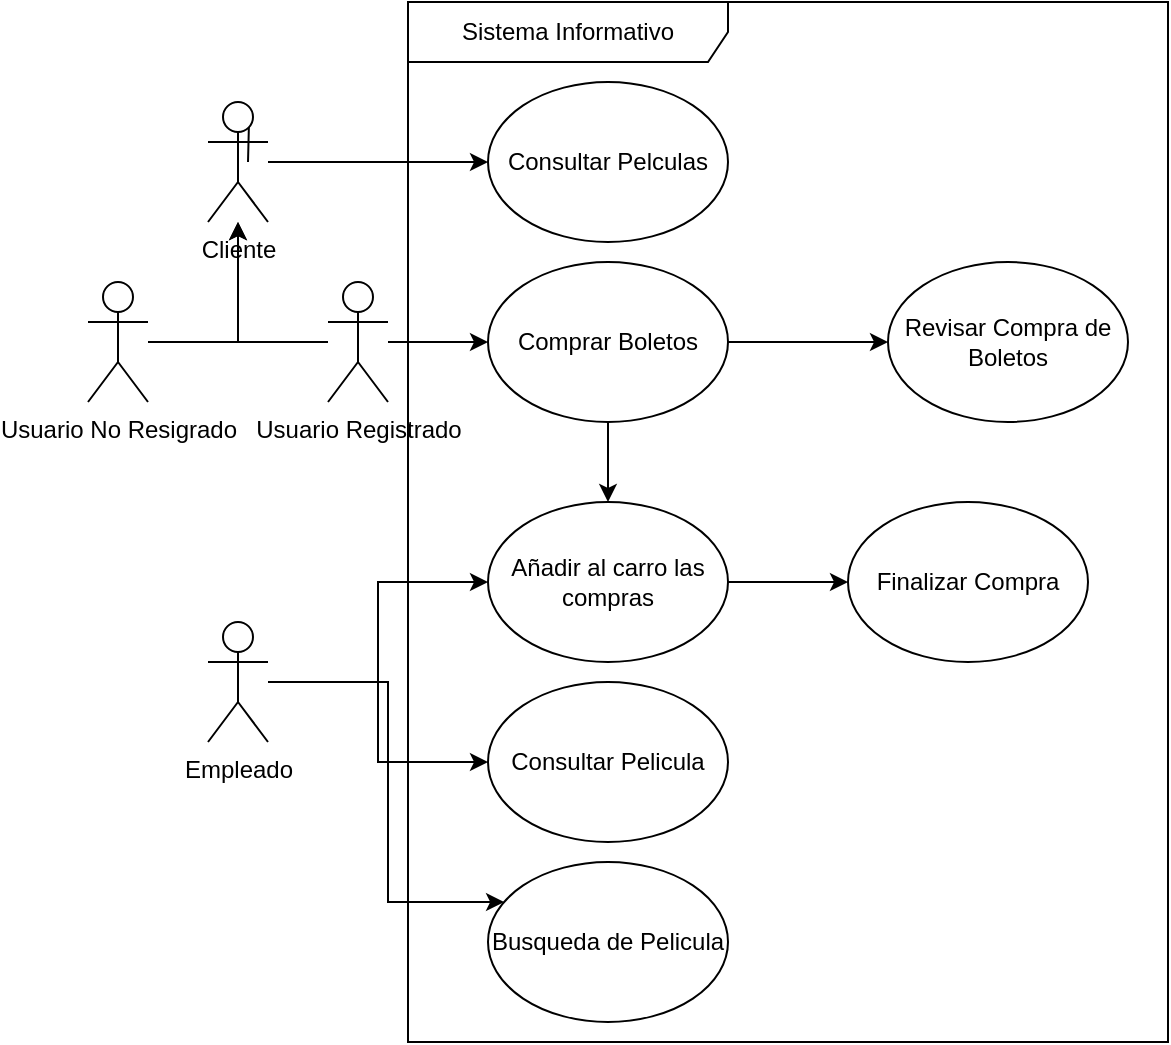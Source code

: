 <mxfile version="21.3.7" type="github" pages="2">
  <diagram name="Página-1" id="88Tyf-1GNZsHekYXP4lc">
    <mxGraphModel dx="978" dy="1718" grid="1" gridSize="10" guides="1" tooltips="1" connect="1" arrows="1" fold="1" page="1" pageScale="1" pageWidth="827" pageHeight="1169" math="0" shadow="0">
      <root>
        <mxCell id="0" />
        <mxCell id="1" parent="0" />
        <mxCell id="S4cm1oCKNySFymN3LoQ2-26" style="edgeStyle=orthogonalEdgeStyle;rounded=0;orthogonalLoop=1;jettySize=auto;html=1;" edge="1" parent="1" source="S4cm1oCKNySFymN3LoQ2-3" target="S4cm1oCKNySFymN3LoQ2-11">
          <mxGeometry relative="1" as="geometry">
            <mxPoint x="370" y="50" as="sourcePoint" />
          </mxGeometry>
        </mxCell>
        <mxCell id="S4cm1oCKNySFymN3LoQ2-6" value="Consultar Pelicula" style="ellipse;whiteSpace=wrap;html=1;" vertex="1" parent="1">
          <mxGeometry x="490" y="310" width="120" height="80" as="geometry" />
        </mxCell>
        <mxCell id="S4cm1oCKNySFymN3LoQ2-8" value="Busqueda de Pelicula" style="ellipse;whiteSpace=wrap;html=1;" vertex="1" parent="1">
          <mxGeometry x="490" y="400" width="120" height="80" as="geometry" />
        </mxCell>
        <mxCell id="S4cm1oCKNySFymN3LoQ2-19" value="" style="edgeStyle=orthogonalEdgeStyle;rounded=0;orthogonalLoop=1;jettySize=auto;html=1;" edge="1" parent="1" source="S4cm1oCKNySFymN3LoQ2-9" target="S4cm1oCKNySFymN3LoQ2-10">
          <mxGeometry relative="1" as="geometry" />
        </mxCell>
        <mxCell id="S4cm1oCKNySFymN3LoQ2-9" value="Añadir al carro las compras" style="ellipse;whiteSpace=wrap;html=1;" vertex="1" parent="1">
          <mxGeometry x="490" y="220" width="120" height="80" as="geometry" />
        </mxCell>
        <mxCell id="S4cm1oCKNySFymN3LoQ2-10" value="Finalizar Compra" style="ellipse;whiteSpace=wrap;html=1;" vertex="1" parent="1">
          <mxGeometry x="670" y="220" width="120" height="80" as="geometry" />
        </mxCell>
        <mxCell id="S4cm1oCKNySFymN3LoQ2-11" value="Consultar Pelculas" style="ellipse;whiteSpace=wrap;html=1;" vertex="1" parent="1">
          <mxGeometry x="490" y="10" width="120" height="80" as="geometry" />
        </mxCell>
        <mxCell id="S4cm1oCKNySFymN3LoQ2-42" value="" style="edgeStyle=orthogonalEdgeStyle;rounded=0;orthogonalLoop=1;jettySize=auto;html=1;" edge="1" parent="1" source="S4cm1oCKNySFymN3LoQ2-39" target="S4cm1oCKNySFymN3LoQ2-3">
          <mxGeometry relative="1" as="geometry" />
        </mxCell>
        <mxCell id="S4cm1oCKNySFymN3LoQ2-39" value="Usuario No Resigrado" style="shape=umlActor;verticalLabelPosition=bottom;verticalAlign=top;html=1;outlineConnect=0;" vertex="1" parent="1">
          <mxGeometry x="290" y="110" width="30" height="60" as="geometry" />
        </mxCell>
        <mxCell id="S4cm1oCKNySFymN3LoQ2-43" style="edgeStyle=orthogonalEdgeStyle;rounded=0;orthogonalLoop=1;jettySize=auto;html=1;" edge="1" parent="1" source="S4cm1oCKNySFymN3LoQ2-41" target="S4cm1oCKNySFymN3LoQ2-3">
          <mxGeometry relative="1" as="geometry" />
        </mxCell>
        <mxCell id="S4cm1oCKNySFymN3LoQ2-45" value="" style="edgeStyle=orthogonalEdgeStyle;rounded=0;orthogonalLoop=1;jettySize=auto;html=1;" edge="1" parent="1" source="S4cm1oCKNySFymN3LoQ2-41" target="S4cm1oCKNySFymN3LoQ2-44">
          <mxGeometry relative="1" as="geometry" />
        </mxCell>
        <mxCell id="S4cm1oCKNySFymN3LoQ2-41" value="Usuario Registrado" style="shape=umlActor;verticalLabelPosition=bottom;verticalAlign=top;html=1;outlineConnect=0;" vertex="1" parent="1">
          <mxGeometry x="410" y="110" width="30" height="60" as="geometry" />
        </mxCell>
        <mxCell id="S4cm1oCKNySFymN3LoQ2-47" value="" style="edgeStyle=orthogonalEdgeStyle;rounded=0;orthogonalLoop=1;jettySize=auto;html=1;" edge="1" parent="1" source="S4cm1oCKNySFymN3LoQ2-44" target="S4cm1oCKNySFymN3LoQ2-46">
          <mxGeometry relative="1" as="geometry" />
        </mxCell>
        <mxCell id="S4cm1oCKNySFymN3LoQ2-48" style="edgeStyle=orthogonalEdgeStyle;rounded=0;orthogonalLoop=1;jettySize=auto;html=1;" edge="1" parent="1" source="S4cm1oCKNySFymN3LoQ2-44" target="S4cm1oCKNySFymN3LoQ2-9">
          <mxGeometry relative="1" as="geometry" />
        </mxCell>
        <mxCell id="S4cm1oCKNySFymN3LoQ2-44" value="Comprar Boletos" style="ellipse;whiteSpace=wrap;html=1;" vertex="1" parent="1">
          <mxGeometry x="490" y="100" width="120" height="80" as="geometry" />
        </mxCell>
        <mxCell id="S4cm1oCKNySFymN3LoQ2-46" value="Revisar Compra de Boletos" style="ellipse;whiteSpace=wrap;html=1;" vertex="1" parent="1">
          <mxGeometry x="690" y="100" width="120" height="80" as="geometry" />
        </mxCell>
        <mxCell id="S4cm1oCKNySFymN3LoQ2-49" value="" style="edgeStyle=orthogonalEdgeStyle;rounded=0;orthogonalLoop=1;jettySize=auto;html=1;" edge="1" parent="1" target="S4cm1oCKNySFymN3LoQ2-3">
          <mxGeometry relative="1" as="geometry">
            <mxPoint x="370" y="50" as="sourcePoint" />
            <mxPoint x="490" y="50" as="targetPoint" />
          </mxGeometry>
        </mxCell>
        <mxCell id="S4cm1oCKNySFymN3LoQ2-3" value="Cliente" style="shape=umlActor;verticalLabelPosition=bottom;verticalAlign=top;html=1;outlineConnect=0;" vertex="1" parent="1">
          <mxGeometry x="350" y="20" width="30" height="60" as="geometry" />
        </mxCell>
        <mxCell id="S4cm1oCKNySFymN3LoQ2-50" value="Sistema Informativo" style="shape=umlFrame;whiteSpace=wrap;html=1;pointerEvents=0;recursiveResize=0;container=1;collapsible=0;width=160;" vertex="1" parent="1">
          <mxGeometry x="450" y="-30" width="380" height="520" as="geometry" />
        </mxCell>
        <mxCell id="QI5Qou6jlku_3sz_Jk7X-3" style="edgeStyle=orthogonalEdgeStyle;rounded=0;orthogonalLoop=1;jettySize=auto;html=1;" edge="1" parent="1" source="QI5Qou6jlku_3sz_Jk7X-2" target="S4cm1oCKNySFymN3LoQ2-9">
          <mxGeometry relative="1" as="geometry" />
        </mxCell>
        <mxCell id="QI5Qou6jlku_3sz_Jk7X-4" style="edgeStyle=orthogonalEdgeStyle;rounded=0;orthogonalLoop=1;jettySize=auto;html=1;" edge="1" parent="1" source="QI5Qou6jlku_3sz_Jk7X-2" target="S4cm1oCKNySFymN3LoQ2-6">
          <mxGeometry relative="1" as="geometry" />
        </mxCell>
        <mxCell id="QI5Qou6jlku_3sz_Jk7X-5" style="edgeStyle=orthogonalEdgeStyle;rounded=0;orthogonalLoop=1;jettySize=auto;html=1;" edge="1" parent="1" source="QI5Qou6jlku_3sz_Jk7X-2" target="S4cm1oCKNySFymN3LoQ2-8">
          <mxGeometry relative="1" as="geometry">
            <Array as="points">
              <mxPoint x="440" y="310" />
              <mxPoint x="440" y="420" />
            </Array>
          </mxGeometry>
        </mxCell>
        <mxCell id="QI5Qou6jlku_3sz_Jk7X-2" value="Empleado" style="shape=umlActor;verticalLabelPosition=bottom;verticalAlign=top;html=1;outlineConnect=0;" vertex="1" parent="1">
          <mxGeometry x="350" y="280" width="30" height="60" as="geometry" />
        </mxCell>
      </root>
    </mxGraphModel>
  </diagram>
  <diagram id="K2NeEZ53v1CokRpjW4r4" name="Página-2">
    <mxGraphModel dx="1100" dy="618" grid="1" gridSize="10" guides="1" tooltips="1" connect="1" arrows="1" fold="1" page="1" pageScale="1" pageWidth="827" pageHeight="1169" math="0" shadow="0">
      <root>
        <mxCell id="0" />
        <mxCell id="1" parent="0" />
        <mxCell id="khmoP3ANS_s2OI4huLEh-3" style="edgeStyle=orthogonalEdgeStyle;rounded=0;orthogonalLoop=1;jettySize=auto;html=1;" edge="1" parent="1" source="e_yaPW6ZXc8APhnXjsMg-1" target="e_yaPW6ZXc8APhnXjsMg-19">
          <mxGeometry relative="1" as="geometry" />
        </mxCell>
        <mxCell id="khmoP3ANS_s2OI4huLEh-4" style="edgeStyle=orthogonalEdgeStyle;rounded=0;orthogonalLoop=1;jettySize=auto;html=1;" edge="1" parent="1" source="e_yaPW6ZXc8APhnXjsMg-1" target="e_yaPW6ZXc8APhnXjsMg-8">
          <mxGeometry relative="1" as="geometry">
            <Array as="points">
              <mxPoint x="575" y="260" />
              <mxPoint x="575" y="168" />
            </Array>
          </mxGeometry>
        </mxCell>
        <mxCell id="khmoP3ANS_s2OI4huLEh-6" style="edgeStyle=orthogonalEdgeStyle;rounded=0;orthogonalLoop=1;jettySize=auto;html=1;" edge="1" parent="1" source="e_yaPW6ZXc8APhnXjsMg-1" target="e_yaPW6ZXc8APhnXjsMg-27">
          <mxGeometry relative="1" as="geometry" />
        </mxCell>
        <mxCell id="e_yaPW6ZXc8APhnXjsMg-1" value="Sistema" style="swimlane;fontStyle=1;align=center;verticalAlign=top;childLayout=stackLayout;horizontal=1;startSize=26;horizontalStack=0;resizeParent=1;resizeParentMax=0;resizeLast=0;collapsible=1;marginBottom=0;whiteSpace=wrap;html=1;" vertex="1" parent="1">
          <mxGeometry x="290" y="160" width="230" height="242" as="geometry" />
        </mxCell>
        <mxCell id="e_yaPW6ZXc8APhnXjsMg-12" value="+ Clientes: String" style="text;strokeColor=none;fillColor=none;align=left;verticalAlign=top;spacingLeft=4;spacingRight=4;overflow=hidden;rotatable=0;points=[[0,0.5],[1,0.5]];portConstraint=eastwest;whiteSpace=wrap;html=1;" vertex="1" parent="e_yaPW6ZXc8APhnXjsMg-1">
          <mxGeometry y="26" width="230" height="26" as="geometry" />
        </mxCell>
        <mxCell id="e_yaPW6ZXc8APhnXjsMg-2" value="+ norEntradas: int" style="text;strokeColor=none;fillColor=none;align=left;verticalAlign=top;spacingLeft=4;spacingRight=4;overflow=hidden;rotatable=0;points=[[0,0.5],[1,0.5]];portConstraint=eastwest;whiteSpace=wrap;html=1;" vertex="1" parent="e_yaPW6ZXc8APhnXjsMg-1">
          <mxGeometry y="52" width="230" height="26" as="geometry" />
        </mxCell>
        <mxCell id="e_yaPW6ZXc8APhnXjsMg-3" value="" style="line;strokeWidth=1;fillColor=none;align=left;verticalAlign=middle;spacingTop=-1;spacingLeft=3;spacingRight=3;rotatable=0;labelPosition=right;points=[];portConstraint=eastwest;strokeColor=inherit;" vertex="1" parent="e_yaPW6ZXc8APhnXjsMg-1">
          <mxGeometry y="78" width="230" height="8" as="geometry" />
        </mxCell>
        <mxCell id="e_yaPW6ZXc8APhnXjsMg-4" value="+ ConsultarPelicula():void" style="text;strokeColor=none;fillColor=none;align=left;verticalAlign=top;spacingLeft=4;spacingRight=4;overflow=hidden;rotatable=0;points=[[0,0.5],[1,0.5]];portConstraint=eastwest;whiteSpace=wrap;html=1;" vertex="1" parent="e_yaPW6ZXc8APhnXjsMg-1">
          <mxGeometry y="86" width="230" height="26" as="geometry" />
        </mxCell>
        <mxCell id="e_yaPW6ZXc8APhnXjsMg-5" value="+ BuscarPelicula(): void" style="text;strokeColor=none;fillColor=none;align=left;verticalAlign=top;spacingLeft=4;spacingRight=4;overflow=hidden;rotatable=0;points=[[0,0.5],[1,0.5]];portConstraint=eastwest;whiteSpace=wrap;html=1;" vertex="1" parent="e_yaPW6ZXc8APhnXjsMg-1">
          <mxGeometry y="112" width="230" height="26" as="geometry" />
        </mxCell>
        <mxCell id="e_yaPW6ZXc8APhnXjsMg-6" value="+ AñadirAlCarrito(int norEntradas):void" style="text;strokeColor=none;fillColor=none;align=left;verticalAlign=top;spacingLeft=4;spacingRight=4;overflow=hidden;rotatable=0;points=[[0,0.5],[1,0.5]];portConstraint=eastwest;whiteSpace=wrap;html=1;" vertex="1" parent="e_yaPW6ZXc8APhnXjsMg-1">
          <mxGeometry y="138" width="230" height="26" as="geometry" />
        </mxCell>
        <mxCell id="e_yaPW6ZXc8APhnXjsMg-7" value="+ FinalizarCompra():void" style="text;strokeColor=none;fillColor=none;align=left;verticalAlign=top;spacingLeft=4;spacingRight=4;overflow=hidden;rotatable=0;points=[[0,0.5],[1,0.5]];portConstraint=eastwest;whiteSpace=wrap;html=1;" vertex="1" parent="e_yaPW6ZXc8APhnXjsMg-1">
          <mxGeometry y="164" width="230" height="26" as="geometry" />
        </mxCell>
        <mxCell id="e_yaPW6ZXc8APhnXjsMg-14" value="+ Registrar():void" style="text;strokeColor=none;fillColor=none;align=left;verticalAlign=top;spacingLeft=4;spacingRight=4;overflow=hidden;rotatable=0;points=[[0,0.5],[1,0.5]];portConstraint=eastwest;whiteSpace=wrap;html=1;" vertex="1" parent="e_yaPW6ZXc8APhnXjsMg-1">
          <mxGeometry y="190" width="230" height="26" as="geometry" />
        </mxCell>
        <mxCell id="e_yaPW6ZXc8APhnXjsMg-13" value="+ ConsultarEntradas();void" style="text;strokeColor=none;fillColor=none;align=left;verticalAlign=top;spacingLeft=4;spacingRight=4;overflow=hidden;rotatable=0;points=[[0,0.5],[1,0.5]];portConstraint=eastwest;whiteSpace=wrap;html=1;" vertex="1" parent="e_yaPW6ZXc8APhnXjsMg-1">
          <mxGeometry y="216" width="230" height="26" as="geometry" />
        </mxCell>
        <mxCell id="e_yaPW6ZXc8APhnXjsMg-8" value="Usuario" style="swimlane;fontStyle=0;childLayout=stackLayout;horizontal=1;startSize=26;fillColor=none;horizontalStack=0;resizeParent=1;resizeParentMax=0;resizeLast=0;collapsible=1;marginBottom=0;whiteSpace=wrap;html=1;" vertex="1" parent="1">
          <mxGeometry x="630" y="86" width="190" height="164" as="geometry" />
        </mxCell>
        <mxCell id="e_yaPW6ZXc8APhnXjsMg-9" value="+nombre: String" style="text;strokeColor=none;fillColor=none;align=left;verticalAlign=top;spacingLeft=4;spacingRight=4;overflow=hidden;rotatable=0;points=[[0,0.5],[1,0.5]];portConstraint=eastwest;whiteSpace=wrap;html=1;" vertex="1" parent="e_yaPW6ZXc8APhnXjsMg-8">
          <mxGeometry y="26" width="190" height="26" as="geometry" />
        </mxCell>
        <mxCell id="e_yaPW6ZXc8APhnXjsMg-10" value="+CarroCompra: Carro" style="text;strokeColor=none;fillColor=none;align=left;verticalAlign=top;spacingLeft=4;spacingRight=4;overflow=hidden;rotatable=0;points=[[0,0.5],[1,0.5]];portConstraint=eastwest;whiteSpace=wrap;html=1;" vertex="1" parent="e_yaPW6ZXc8APhnXjsMg-8">
          <mxGeometry y="52" width="190" height="26" as="geometry" />
        </mxCell>
        <mxCell id="e_yaPW6ZXc8APhnXjsMg-15" value="" style="line;strokeWidth=1;fillColor=none;align=left;verticalAlign=middle;spacingTop=-1;spacingLeft=3;spacingRight=3;rotatable=0;labelPosition=right;points=[];portConstraint=eastwest;strokeColor=inherit;" vertex="1" parent="e_yaPW6ZXc8APhnXjsMg-8">
          <mxGeometry y="78" width="190" height="8" as="geometry" />
        </mxCell>
        <mxCell id="e_yaPW6ZXc8APhnXjsMg-16" value="+ ConsultarEntradas():void" style="text;strokeColor=none;fillColor=none;align=left;verticalAlign=top;spacingLeft=4;spacingRight=4;overflow=hidden;rotatable=0;points=[[0,0.5],[1,0.5]];portConstraint=eastwest;whiteSpace=wrap;html=1;" vertex="1" parent="e_yaPW6ZXc8APhnXjsMg-8">
          <mxGeometry y="86" width="190" height="26" as="geometry" />
        </mxCell>
        <mxCell id="e_yaPW6ZXc8APhnXjsMg-17" value="+ ComprarEntradas():void" style="text;strokeColor=none;fillColor=none;align=left;verticalAlign=top;spacingLeft=4;spacingRight=4;overflow=hidden;rotatable=0;points=[[0,0.5],[1,0.5]];portConstraint=eastwest;whiteSpace=wrap;html=1;" vertex="1" parent="e_yaPW6ZXc8APhnXjsMg-8">
          <mxGeometry y="112" width="190" height="26" as="geometry" />
        </mxCell>
        <mxCell id="e_yaPW6ZXc8APhnXjsMg-18" value="+ Registrar():void" style="text;strokeColor=none;fillColor=none;align=left;verticalAlign=top;spacingLeft=4;spacingRight=4;overflow=hidden;rotatable=0;points=[[0,0.5],[1,0.5]];portConstraint=eastwest;whiteSpace=wrap;html=1;" vertex="1" parent="e_yaPW6ZXc8APhnXjsMg-8">
          <mxGeometry y="138" width="190" height="26" as="geometry" />
        </mxCell>
        <mxCell id="e_yaPW6ZXc8APhnXjsMg-19" value="Pelicula" style="swimlane;fontStyle=0;childLayout=stackLayout;horizontal=1;startSize=26;fillColor=none;horizontalStack=0;resizeParent=1;resizeParentMax=0;resizeLast=0;collapsible=1;marginBottom=0;whiteSpace=wrap;html=1;" vertex="1" parent="1">
          <mxGeometry x="630" y="340" width="190" height="156" as="geometry" />
        </mxCell>
        <mxCell id="e_yaPW6ZXc8APhnXjsMg-20" value="+ dia:Int" style="text;strokeColor=none;fillColor=none;align=left;verticalAlign=top;spacingLeft=4;spacingRight=4;overflow=hidden;rotatable=0;points=[[0,0.5],[1,0.5]];portConstraint=eastwest;whiteSpace=wrap;html=1;" vertex="1" parent="e_yaPW6ZXc8APhnXjsMg-19">
          <mxGeometry y="26" width="190" height="26" as="geometry" />
        </mxCell>
        <mxCell id="e_yaPW6ZXc8APhnXjsMg-21" value="+ ciclo:String" style="text;strokeColor=none;fillColor=none;align=left;verticalAlign=top;spacingLeft=4;spacingRight=4;overflow=hidden;rotatable=0;points=[[0,0.5],[1,0.5]];portConstraint=eastwest;whiteSpace=wrap;html=1;" vertex="1" parent="e_yaPW6ZXc8APhnXjsMg-19">
          <mxGeometry y="52" width="190" height="26" as="geometry" />
        </mxCell>
        <mxCell id="e_yaPW6ZXc8APhnXjsMg-23" value="+ titulo: string" style="text;strokeColor=none;fillColor=none;align=left;verticalAlign=top;spacingLeft=4;spacingRight=4;overflow=hidden;rotatable=0;points=[[0,0.5],[1,0.5]];portConstraint=eastwest;whiteSpace=wrap;html=1;" vertex="1" parent="e_yaPW6ZXc8APhnXjsMg-19">
          <mxGeometry y="78" width="190" height="26" as="geometry" />
        </mxCell>
        <mxCell id="e_yaPW6ZXc8APhnXjsMg-24" value="+ director: String" style="text;strokeColor=none;fillColor=none;align=left;verticalAlign=top;spacingLeft=4;spacingRight=4;overflow=hidden;rotatable=0;points=[[0,0.5],[1,0.5]];portConstraint=eastwest;whiteSpace=wrap;html=1;" vertex="1" parent="e_yaPW6ZXc8APhnXjsMg-19">
          <mxGeometry y="104" width="190" height="26" as="geometry" />
        </mxCell>
        <mxCell id="e_yaPW6ZXc8APhnXjsMg-26" value="+ sala: int;" style="text;strokeColor=none;fillColor=none;align=left;verticalAlign=top;spacingLeft=4;spacingRight=4;overflow=hidden;rotatable=0;points=[[0,0.5],[1,0.5]];portConstraint=eastwest;whiteSpace=wrap;html=1;" vertex="1" parent="e_yaPW6ZXc8APhnXjsMg-19">
          <mxGeometry y="130" width="190" height="26" as="geometry" />
        </mxCell>
        <mxCell id="e_yaPW6ZXc8APhnXjsMg-27" value="Carro" style="swimlane;fontStyle=1;align=center;verticalAlign=top;childLayout=stackLayout;horizontal=1;startSize=26;horizontalStack=0;resizeParent=1;resizeParentMax=0;resizeLast=0;collapsible=1;marginBottom=0;whiteSpace=wrap;html=1;" vertex="1" parent="1">
          <mxGeometry x="325" y="484" width="160" height="86" as="geometry" />
        </mxCell>
        <mxCell id="e_yaPW6ZXc8APhnXjsMg-28" value="+Entradas:entrada" style="text;strokeColor=none;fillColor=none;align=left;verticalAlign=top;spacingLeft=4;spacingRight=4;overflow=hidden;rotatable=0;points=[[0,0.5],[1,0.5]];portConstraint=eastwest;whiteSpace=wrap;html=1;" vertex="1" parent="e_yaPW6ZXc8APhnXjsMg-27">
          <mxGeometry y="26" width="160" height="26" as="geometry" />
        </mxCell>
        <mxCell id="e_yaPW6ZXc8APhnXjsMg-29" value="" style="line;strokeWidth=1;fillColor=none;align=left;verticalAlign=middle;spacingTop=-1;spacingLeft=3;spacingRight=3;rotatable=0;labelPosition=right;points=[];portConstraint=eastwest;strokeColor=inherit;" vertex="1" parent="e_yaPW6ZXc8APhnXjsMg-27">
          <mxGeometry y="52" width="160" height="8" as="geometry" />
        </mxCell>
        <mxCell id="e_yaPW6ZXc8APhnXjsMg-30" value="+ AñadirEntrada():void" style="text;strokeColor=none;fillColor=none;align=left;verticalAlign=top;spacingLeft=4;spacingRight=4;overflow=hidden;rotatable=0;points=[[0,0.5],[1,0.5]];portConstraint=eastwest;whiteSpace=wrap;html=1;" vertex="1" parent="e_yaPW6ZXc8APhnXjsMg-27">
          <mxGeometry y="60" width="160" height="26" as="geometry" />
        </mxCell>
        <mxCell id="e_yaPW6ZXc8APhnXjsMg-35" style="edgeStyle=orthogonalEdgeStyle;rounded=0;orthogonalLoop=1;jettySize=auto;html=1;" edge="1" parent="1" source="e_yaPW6ZXc8APhnXjsMg-31" target="e_yaPW6ZXc8APhnXjsMg-27">
          <mxGeometry relative="1" as="geometry" />
        </mxCell>
        <mxCell id="e_yaPW6ZXc8APhnXjsMg-31" value="Entrada" style="swimlane;fontStyle=1;align=center;verticalAlign=top;childLayout=stackLayout;horizontal=1;startSize=26;horizontalStack=0;resizeParent=1;resizeParentMax=0;resizeLast=0;collapsible=1;marginBottom=0;whiteSpace=wrap;html=1;" vertex="1" parent="1">
          <mxGeometry x="325" y="640" width="160" height="52" as="geometry" />
        </mxCell>
        <mxCell id="e_yaPW6ZXc8APhnXjsMg-32" value="+nroEntrada: Int" style="text;strokeColor=none;fillColor=none;align=left;verticalAlign=top;spacingLeft=4;spacingRight=4;overflow=hidden;rotatable=0;points=[[0,0.5],[1,0.5]];portConstraint=eastwest;whiteSpace=wrap;html=1;" vertex="1" parent="e_yaPW6ZXc8APhnXjsMg-31">
          <mxGeometry y="26" width="160" height="26" as="geometry" />
        </mxCell>
        <mxCell id="e_yaPW6ZXc8APhnXjsMg-39" value="1" style="text;html=1;strokeColor=none;fillColor=none;align=center;verticalAlign=middle;whiteSpace=wrap;rounded=0;" vertex="1" parent="1">
          <mxGeometry x="390" y="402" width="60" height="30" as="geometry" />
        </mxCell>
        <mxCell id="e_yaPW6ZXc8APhnXjsMg-40" value="0..*" style="text;html=1;strokeColor=none;fillColor=none;align=center;verticalAlign=middle;whiteSpace=wrap;rounded=0;" vertex="1" parent="1">
          <mxGeometry x="390" y="454" width="60" height="30" as="geometry" />
        </mxCell>
        <mxCell id="e_yaPW6ZXc8APhnXjsMg-41" value="1" style="text;html=1;strokeColor=none;fillColor=none;align=center;verticalAlign=middle;whiteSpace=wrap;rounded=0;" vertex="1" parent="1">
          <mxGeometry x="384" y="570" width="60" height="30" as="geometry" />
        </mxCell>
        <mxCell id="Bn2mwi-LaDPpP5_xzwFB-1" value="0..*" style="text;html=1;strokeColor=none;fillColor=none;align=center;verticalAlign=middle;whiteSpace=wrap;rounded=0;" vertex="1" parent="1">
          <mxGeometry x="390" y="610" width="60" height="30" as="geometry" />
        </mxCell>
        <mxCell id="Bn2mwi-LaDPpP5_xzwFB-2" value="1" style="text;html=1;strokeColor=none;fillColor=none;align=center;verticalAlign=middle;whiteSpace=wrap;rounded=0;" vertex="1" parent="1">
          <mxGeometry x="500" y="290" width="60" height="30" as="geometry" />
        </mxCell>
        <mxCell id="Bn2mwi-LaDPpP5_xzwFB-3" value="1...*" style="text;html=1;strokeColor=none;fillColor=none;align=center;verticalAlign=middle;whiteSpace=wrap;rounded=0;" vertex="1" parent="1">
          <mxGeometry x="580" y="420" width="60" height="30" as="geometry" />
        </mxCell>
        <mxCell id="Bn2mwi-LaDPpP5_xzwFB-5" value="1" style="text;html=1;strokeColor=none;fillColor=none;align=center;verticalAlign=middle;whiteSpace=wrap;rounded=0;" vertex="1" parent="1">
          <mxGeometry x="510" y="230" width="60" height="30" as="geometry" />
        </mxCell>
        <mxCell id="Bn2mwi-LaDPpP5_xzwFB-6" value="0...*" style="text;html=1;strokeColor=none;fillColor=none;align=center;verticalAlign=middle;whiteSpace=wrap;rounded=0;" vertex="1" parent="1">
          <mxGeometry x="580" y="140" width="60" height="30" as="geometry" />
        </mxCell>
      </root>
    </mxGraphModel>
  </diagram>
</mxfile>
